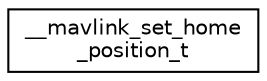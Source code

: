 digraph "Graphical Class Hierarchy"
{
 // INTERACTIVE_SVG=YES
  edge [fontname="Helvetica",fontsize="10",labelfontname="Helvetica",labelfontsize="10"];
  node [fontname="Helvetica",fontsize="10",shape=record];
  rankdir="LR";
  Node1 [label="__mavlink_set_home\l_position_t",height=0.2,width=0.4,color="black", fillcolor="white", style="filled",URL="$struct____mavlink__set__home__position__t.html"];
}
